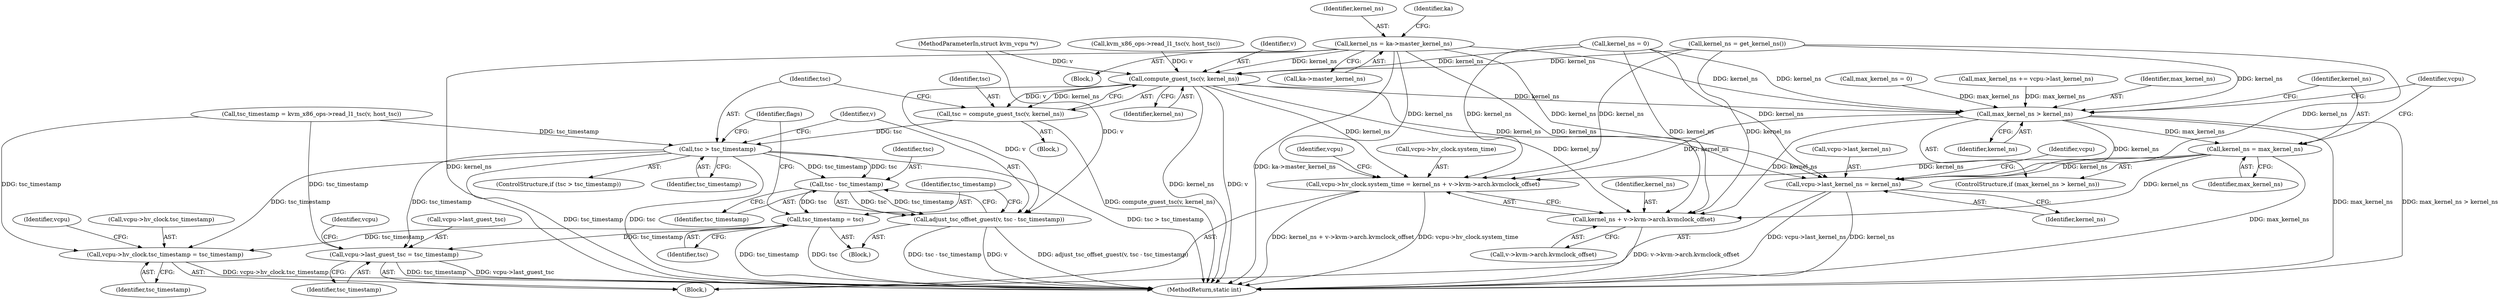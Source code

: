 digraph "0_linux_0b79459b482e85cb7426aa7da683a9f2c97aeae1_0@pointer" {
"1000162" [label="(Call,kernel_ns = ka->master_kernel_ns)"];
"1000214" [label="(Call,compute_guest_tsc(v, kernel_ns))"];
"1000212" [label="(Call,tsc = compute_guest_tsc(v, kernel_ns))"];
"1000218" [label="(Call,tsc > tsc_timestamp)"];
"1000224" [label="(Call,tsc - tsc_timestamp)"];
"1000222" [label="(Call,adjust_tsc_offset_guest(v, tsc - tsc_timestamp))"];
"1000227" [label="(Call,tsc_timestamp = tsc)"];
"1000320" [label="(Call,vcpu->hv_clock.tsc_timestamp = tsc_timestamp)"];
"1000347" [label="(Call,vcpu->last_guest_tsc = tsc_timestamp)"];
"1000314" [label="(Call,max_kernel_ns > kernel_ns)"];
"1000317" [label="(Call,kernel_ns = max_kernel_ns)"];
"1000327" [label="(Call,vcpu->hv_clock.system_time = kernel_ns + v->kvm->arch.kvmclock_offset)"];
"1000333" [label="(Call,kernel_ns + v->kvm->arch.kvmclock_offset)"];
"1000342" [label="(Call,vcpu->last_kernel_ns = kernel_ns)"];
"1000210" [label="(Block,)"];
"1000224" [label="(Call,tsc - tsc_timestamp)"];
"1000201" [label="(Call,tsc_timestamp = kvm_x86_ops->read_l1_tsc(v, host_tsc))"];
"1000164" [label="(Call,ka->master_kernel_ns)"];
"1000347" [label="(Call,vcpu->last_guest_tsc = tsc_timestamp)"];
"1000343" [label="(Call,vcpu->last_kernel_ns)"];
"1000335" [label="(Call,v->kvm->arch.kvmclock_offset)"];
"1000163" [label="(Identifier,kernel_ns)"];
"1000320" [label="(Call,vcpu->hv_clock.tsc_timestamp = tsc_timestamp)"];
"1000218" [label="(Call,tsc > tsc_timestamp)"];
"1000228" [label="(Identifier,tsc_timestamp)"];
"1000222" [label="(Call,adjust_tsc_offset_guest(v, tsc - tsc_timestamp))"];
"1000213" [label="(Identifier,tsc)"];
"1000342" [label="(Call,vcpu->last_kernel_ns = kernel_ns)"];
"1000223" [label="(Identifier,v)"];
"1000138" [label="(Call,kernel_ns = 0)"];
"1000225" [label="(Identifier,tsc)"];
"1000351" [label="(Identifier,tsc_timestamp)"];
"1000227" [label="(Call,tsc_timestamp = tsc)"];
"1000344" [label="(Identifier,vcpu)"];
"1000318" [label="(Identifier,kernel_ns)"];
"1000110" [label="(MethodParameterIn,struct kvm_vcpu *v)"];
"1000274" [label="(Call,max_kernel_ns += vcpu->last_kernel_ns)"];
"1000317" [label="(Call,kernel_ns = max_kernel_ns)"];
"1000319" [label="(Identifier,max_kernel_ns)"];
"1000431" [label="(MethodReturn,static int)"];
"1000216" [label="(Identifier,kernel_ns)"];
"1000315" [label="(Identifier,max_kernel_ns)"];
"1000214" [label="(Call,compute_guest_tsc(v, kernel_ns))"];
"1000219" [label="(Identifier,tsc)"];
"1000156" [label="(Block,)"];
"1000346" [label="(Identifier,kernel_ns)"];
"1000348" [label="(Call,vcpu->last_guest_tsc)"];
"1000162" [label="(Call,kernel_ns = ka->master_kernel_ns)"];
"1000229" [label="(Identifier,tsc)"];
"1000221" [label="(Block,)"];
"1000203" [label="(Call,kvm_x86_ops->read_l1_tsc(v, host_tsc))"];
"1000226" [label="(Identifier,tsc_timestamp)"];
"1000327" [label="(Call,vcpu->hv_clock.system_time = kernel_ns + v->kvm->arch.kvmclock_offset)"];
"1000170" [label="(Identifier,ka)"];
"1000321" [label="(Call,vcpu->hv_clock.tsc_timestamp)"];
"1000215" [label="(Identifier,v)"];
"1000220" [label="(Identifier,tsc_timestamp)"];
"1000334" [label="(Identifier,kernel_ns)"];
"1000349" [label="(Identifier,vcpu)"];
"1000323" [label="(Identifier,vcpu)"];
"1000212" [label="(Call,tsc = compute_guest_tsc(v, kernel_ns))"];
"1000314" [label="(Call,max_kernel_ns > kernel_ns)"];
"1000111" [label="(Block,)"];
"1000326" [label="(Identifier,tsc_timestamp)"];
"1000355" [label="(Identifier,vcpu)"];
"1000313" [label="(ControlStructure,if (max_kernel_ns > kernel_ns))"];
"1000316" [label="(Identifier,kernel_ns)"];
"1000198" [label="(Call,kernel_ns = get_kernel_ns())"];
"1000217" [label="(ControlStructure,if (tsc > tsc_timestamp))"];
"1000231" [label="(Identifier,flags)"];
"1000330" [label="(Identifier,vcpu)"];
"1000239" [label="(Call,max_kernel_ns = 0)"];
"1000333" [label="(Call,kernel_ns + v->kvm->arch.kvmclock_offset)"];
"1000328" [label="(Call,vcpu->hv_clock.system_time)"];
"1000162" -> "1000156"  [label="AST: "];
"1000162" -> "1000164"  [label="CFG: "];
"1000163" -> "1000162"  [label="AST: "];
"1000164" -> "1000162"  [label="AST: "];
"1000170" -> "1000162"  [label="CFG: "];
"1000162" -> "1000431"  [label="DDG: ka->master_kernel_ns"];
"1000162" -> "1000431"  [label="DDG: kernel_ns"];
"1000162" -> "1000214"  [label="DDG: kernel_ns"];
"1000162" -> "1000314"  [label="DDG: kernel_ns"];
"1000162" -> "1000327"  [label="DDG: kernel_ns"];
"1000162" -> "1000333"  [label="DDG: kernel_ns"];
"1000162" -> "1000342"  [label="DDG: kernel_ns"];
"1000214" -> "1000212"  [label="AST: "];
"1000214" -> "1000216"  [label="CFG: "];
"1000215" -> "1000214"  [label="AST: "];
"1000216" -> "1000214"  [label="AST: "];
"1000212" -> "1000214"  [label="CFG: "];
"1000214" -> "1000431"  [label="DDG: kernel_ns"];
"1000214" -> "1000431"  [label="DDG: v"];
"1000214" -> "1000212"  [label="DDG: v"];
"1000214" -> "1000212"  [label="DDG: kernel_ns"];
"1000203" -> "1000214"  [label="DDG: v"];
"1000110" -> "1000214"  [label="DDG: v"];
"1000138" -> "1000214"  [label="DDG: kernel_ns"];
"1000198" -> "1000214"  [label="DDG: kernel_ns"];
"1000214" -> "1000222"  [label="DDG: v"];
"1000214" -> "1000314"  [label="DDG: kernel_ns"];
"1000214" -> "1000327"  [label="DDG: kernel_ns"];
"1000214" -> "1000333"  [label="DDG: kernel_ns"];
"1000214" -> "1000342"  [label="DDG: kernel_ns"];
"1000212" -> "1000210"  [label="AST: "];
"1000213" -> "1000212"  [label="AST: "];
"1000219" -> "1000212"  [label="CFG: "];
"1000212" -> "1000431"  [label="DDG: compute_guest_tsc(v, kernel_ns)"];
"1000212" -> "1000218"  [label="DDG: tsc"];
"1000218" -> "1000217"  [label="AST: "];
"1000218" -> "1000220"  [label="CFG: "];
"1000219" -> "1000218"  [label="AST: "];
"1000220" -> "1000218"  [label="AST: "];
"1000223" -> "1000218"  [label="CFG: "];
"1000231" -> "1000218"  [label="CFG: "];
"1000218" -> "1000431"  [label="DDG: tsc"];
"1000218" -> "1000431"  [label="DDG: tsc > tsc_timestamp"];
"1000218" -> "1000431"  [label="DDG: tsc_timestamp"];
"1000201" -> "1000218"  [label="DDG: tsc_timestamp"];
"1000218" -> "1000224"  [label="DDG: tsc"];
"1000218" -> "1000224"  [label="DDG: tsc_timestamp"];
"1000218" -> "1000320"  [label="DDG: tsc_timestamp"];
"1000218" -> "1000347"  [label="DDG: tsc_timestamp"];
"1000224" -> "1000222"  [label="AST: "];
"1000224" -> "1000226"  [label="CFG: "];
"1000225" -> "1000224"  [label="AST: "];
"1000226" -> "1000224"  [label="AST: "];
"1000222" -> "1000224"  [label="CFG: "];
"1000224" -> "1000222"  [label="DDG: tsc"];
"1000224" -> "1000222"  [label="DDG: tsc_timestamp"];
"1000224" -> "1000227"  [label="DDG: tsc"];
"1000222" -> "1000221"  [label="AST: "];
"1000223" -> "1000222"  [label="AST: "];
"1000228" -> "1000222"  [label="CFG: "];
"1000222" -> "1000431"  [label="DDG: v"];
"1000222" -> "1000431"  [label="DDG: adjust_tsc_offset_guest(v, tsc - tsc_timestamp)"];
"1000222" -> "1000431"  [label="DDG: tsc - tsc_timestamp"];
"1000110" -> "1000222"  [label="DDG: v"];
"1000227" -> "1000221"  [label="AST: "];
"1000227" -> "1000229"  [label="CFG: "];
"1000228" -> "1000227"  [label="AST: "];
"1000229" -> "1000227"  [label="AST: "];
"1000231" -> "1000227"  [label="CFG: "];
"1000227" -> "1000431"  [label="DDG: tsc_timestamp"];
"1000227" -> "1000431"  [label="DDG: tsc"];
"1000227" -> "1000320"  [label="DDG: tsc_timestamp"];
"1000227" -> "1000347"  [label="DDG: tsc_timestamp"];
"1000320" -> "1000111"  [label="AST: "];
"1000320" -> "1000326"  [label="CFG: "];
"1000321" -> "1000320"  [label="AST: "];
"1000326" -> "1000320"  [label="AST: "];
"1000330" -> "1000320"  [label="CFG: "];
"1000320" -> "1000431"  [label="DDG: vcpu->hv_clock.tsc_timestamp"];
"1000201" -> "1000320"  [label="DDG: tsc_timestamp"];
"1000347" -> "1000111"  [label="AST: "];
"1000347" -> "1000351"  [label="CFG: "];
"1000348" -> "1000347"  [label="AST: "];
"1000351" -> "1000347"  [label="AST: "];
"1000355" -> "1000347"  [label="CFG: "];
"1000347" -> "1000431"  [label="DDG: tsc_timestamp"];
"1000347" -> "1000431"  [label="DDG: vcpu->last_guest_tsc"];
"1000201" -> "1000347"  [label="DDG: tsc_timestamp"];
"1000314" -> "1000313"  [label="AST: "];
"1000314" -> "1000316"  [label="CFG: "];
"1000315" -> "1000314"  [label="AST: "];
"1000316" -> "1000314"  [label="AST: "];
"1000318" -> "1000314"  [label="CFG: "];
"1000323" -> "1000314"  [label="CFG: "];
"1000314" -> "1000431"  [label="DDG: max_kernel_ns"];
"1000314" -> "1000431"  [label="DDG: max_kernel_ns > kernel_ns"];
"1000274" -> "1000314"  [label="DDG: max_kernel_ns"];
"1000239" -> "1000314"  [label="DDG: max_kernel_ns"];
"1000138" -> "1000314"  [label="DDG: kernel_ns"];
"1000198" -> "1000314"  [label="DDG: kernel_ns"];
"1000314" -> "1000317"  [label="DDG: max_kernel_ns"];
"1000314" -> "1000327"  [label="DDG: kernel_ns"];
"1000314" -> "1000333"  [label="DDG: kernel_ns"];
"1000314" -> "1000342"  [label="DDG: kernel_ns"];
"1000317" -> "1000313"  [label="AST: "];
"1000317" -> "1000319"  [label="CFG: "];
"1000318" -> "1000317"  [label="AST: "];
"1000319" -> "1000317"  [label="AST: "];
"1000323" -> "1000317"  [label="CFG: "];
"1000317" -> "1000431"  [label="DDG: max_kernel_ns"];
"1000317" -> "1000327"  [label="DDG: kernel_ns"];
"1000317" -> "1000333"  [label="DDG: kernel_ns"];
"1000317" -> "1000342"  [label="DDG: kernel_ns"];
"1000327" -> "1000111"  [label="AST: "];
"1000327" -> "1000333"  [label="CFG: "];
"1000328" -> "1000327"  [label="AST: "];
"1000333" -> "1000327"  [label="AST: "];
"1000344" -> "1000327"  [label="CFG: "];
"1000327" -> "1000431"  [label="DDG: kernel_ns + v->kvm->arch.kvmclock_offset"];
"1000327" -> "1000431"  [label="DDG: vcpu->hv_clock.system_time"];
"1000138" -> "1000327"  [label="DDG: kernel_ns"];
"1000198" -> "1000327"  [label="DDG: kernel_ns"];
"1000333" -> "1000335"  [label="CFG: "];
"1000334" -> "1000333"  [label="AST: "];
"1000335" -> "1000333"  [label="AST: "];
"1000333" -> "1000431"  [label="DDG: v->kvm->arch.kvmclock_offset"];
"1000138" -> "1000333"  [label="DDG: kernel_ns"];
"1000198" -> "1000333"  [label="DDG: kernel_ns"];
"1000342" -> "1000111"  [label="AST: "];
"1000342" -> "1000346"  [label="CFG: "];
"1000343" -> "1000342"  [label="AST: "];
"1000346" -> "1000342"  [label="AST: "];
"1000349" -> "1000342"  [label="CFG: "];
"1000342" -> "1000431"  [label="DDG: vcpu->last_kernel_ns"];
"1000342" -> "1000431"  [label="DDG: kernel_ns"];
"1000138" -> "1000342"  [label="DDG: kernel_ns"];
"1000198" -> "1000342"  [label="DDG: kernel_ns"];
}

